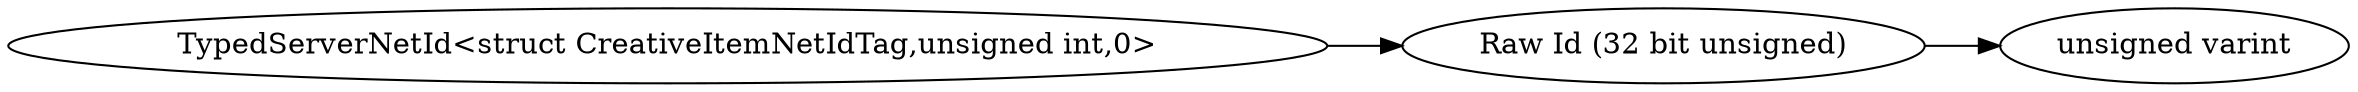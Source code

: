 digraph "TypedServerNetId<struct CreativeItemNetIdTag,unsigned int,0>" {
rankdir = LR
6
6 -> 7
7 -> 8

6 [label="TypedServerNetId<struct CreativeItemNetIdTag,unsigned int,0>",comment="name: \"TypedServerNetId<struct CreativeItemNetIdTag,unsigned int,0>\", typeName: \"\", id: 6, branchId: 0, recurseId: -1, attributes: 0, notes: \"\""];
7 [label="Raw Id (32 bit unsigned)",comment="name: \"Raw Id (32 bit unsigned)\", typeName: \"\", id: 7, branchId: 0, recurseId: -1, attributes: 0, notes: \"\""];
8 [label="unsigned varint",comment="name: \"unsigned varint\", typeName: \"\", id: 8, branchId: 0, recurseId: -1, attributes: 512, notes: \"\""];
{ rank = max;8}

}
